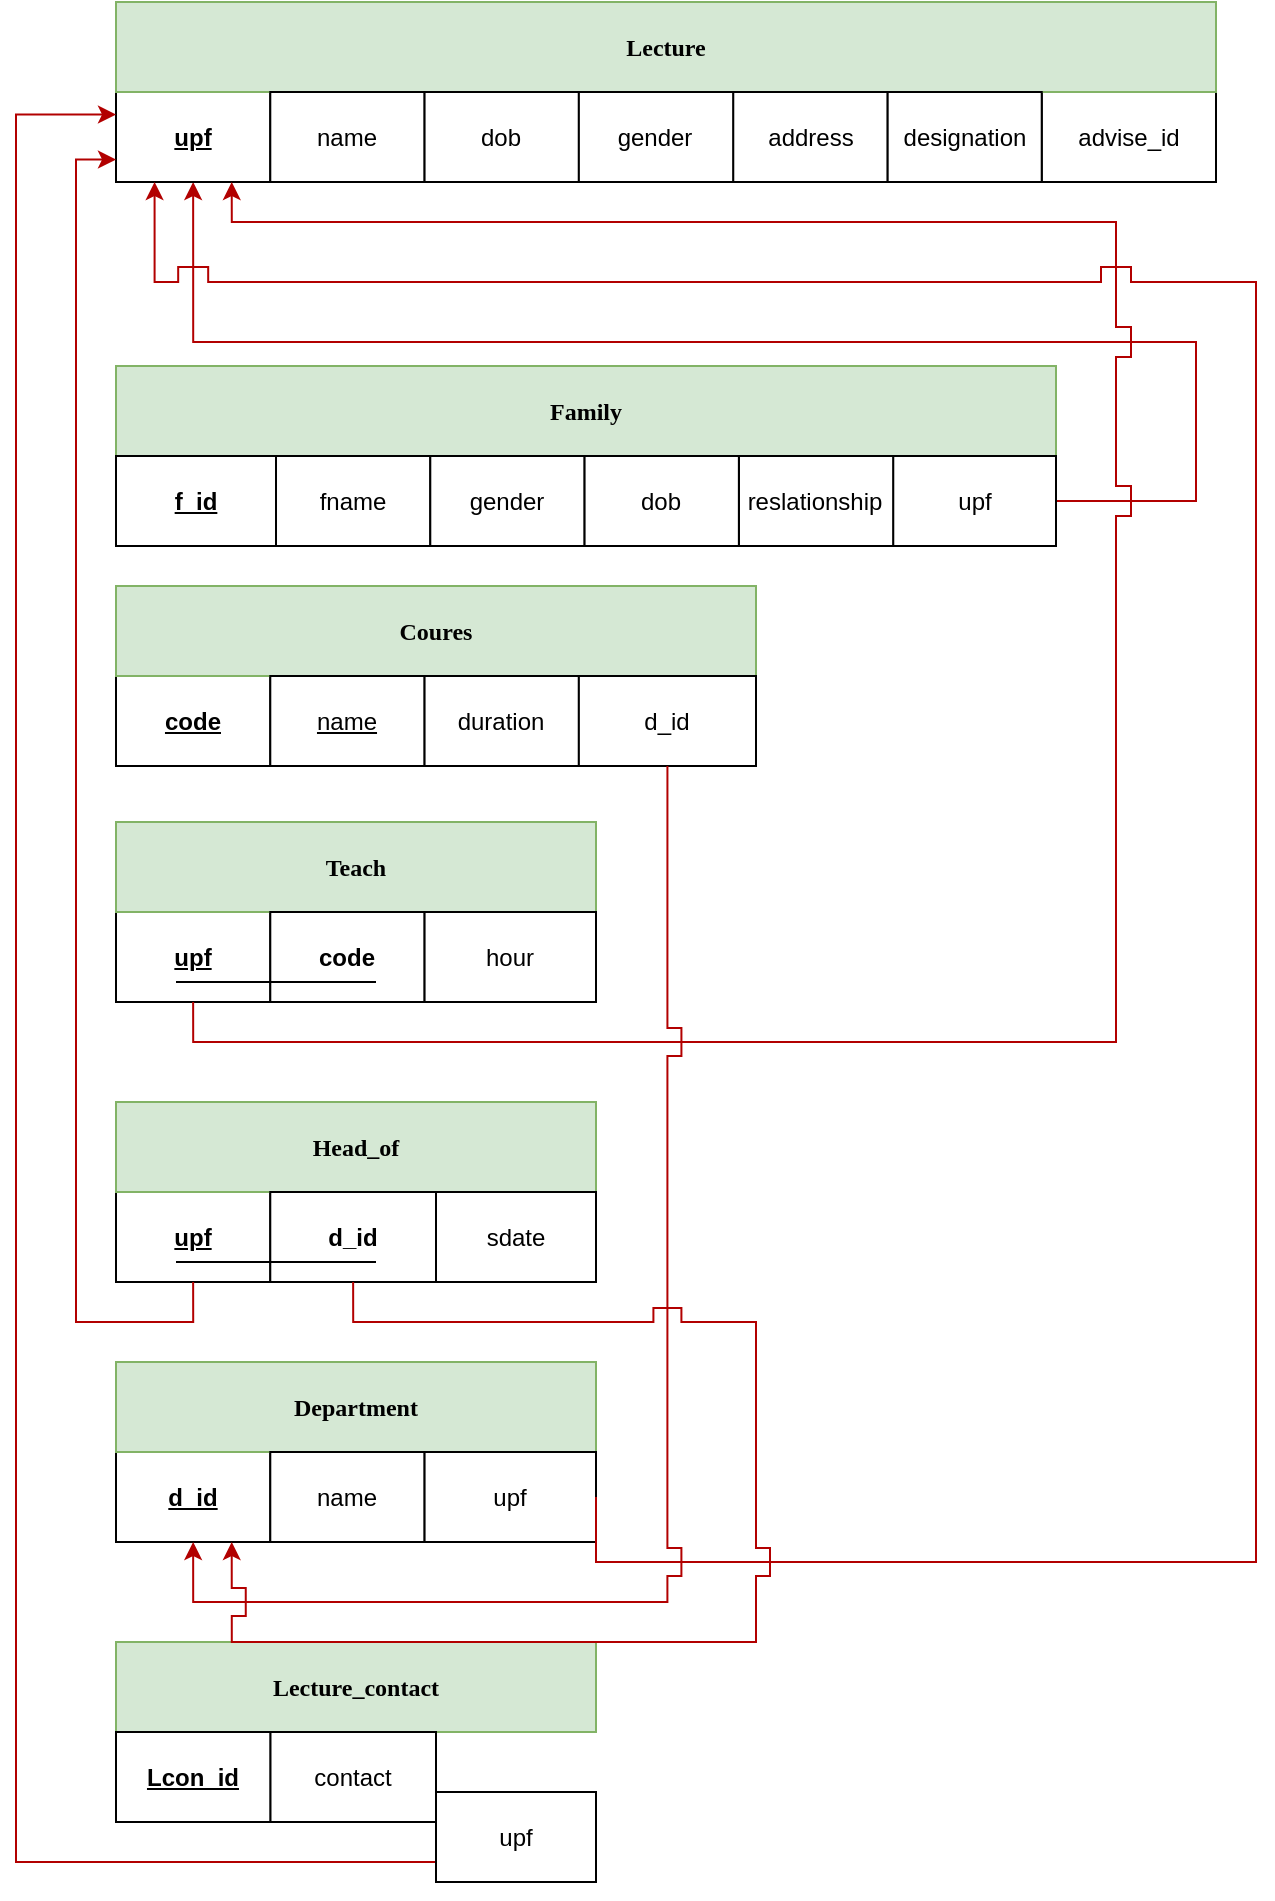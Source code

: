 <mxfile version="20.3.0" type="device" pages="2"><diagram id="R2lEEEUBdFMjLlhIrx00" name="Page-1"><mxGraphModel dx="944" dy="583" grid="1" gridSize="10" guides="1" tooltips="1" connect="1" arrows="1" fold="1" page="1" pageScale="1" pageWidth="850" pageHeight="1100" math="0" shadow="0" extFonts="Permanent Marker^https://fonts.googleapis.com/css?family=Permanent+Marker"><root><object label="" ipi="dd" ddd="" sdaa="" id="0"><mxCell/></object><mxCell id="1" parent="0"/><mxCell id="2BmwGNbWktTL5wC3RT4y-236" value="" style="group" vertex="1" connectable="0" parent="1"><mxGeometry x="160" y="710" width="240" height="90" as="geometry"/></mxCell><mxCell id="2BmwGNbWktTL5wC3RT4y-210" value="&lt;u&gt;&lt;b&gt;d_id&lt;/b&gt;&lt;/u&gt;" style="rounded=0;whiteSpace=wrap;html=1;" vertex="1" parent="2BmwGNbWktTL5wC3RT4y-236"><mxGeometry y="45" width="77.143" height="45" as="geometry"/></mxCell><mxCell id="2BmwGNbWktTL5wC3RT4y-212" value="&lt;p&gt;&lt;font face=&quot;Times New Roman&quot;&gt;&lt;b&gt;Department&lt;/b&gt;&lt;/font&gt;&lt;/p&gt;" style="rounded=0;whiteSpace=wrap;html=1;fillColor=#d5e8d4;strokeColor=#82b366;" vertex="1" parent="2BmwGNbWktTL5wC3RT4y-236"><mxGeometry width="240" height="45" as="geometry"/></mxCell><mxCell id="2BmwGNbWktTL5wC3RT4y-213" value="name" style="rounded=0;whiteSpace=wrap;html=1;" vertex="1" parent="2BmwGNbWktTL5wC3RT4y-236"><mxGeometry x="77.143" y="45" width="77.143" height="45" as="geometry"/></mxCell><mxCell id="2BmwGNbWktTL5wC3RT4y-214" value="upf" style="rounded=0;whiteSpace=wrap;html=1;" vertex="1" parent="2BmwGNbWktTL5wC3RT4y-236"><mxGeometry x="154.29" y="45" width="85.71" height="45" as="geometry"/></mxCell><mxCell id="2BmwGNbWktTL5wC3RT4y-242" value="" style="group" vertex="1" connectable="0" parent="1"><mxGeometry x="160" y="440" width="240" height="90" as="geometry"/></mxCell><mxCell id="2BmwGNbWktTL5wC3RT4y-243" value="&lt;u&gt;&lt;b&gt;upf&lt;/b&gt;&lt;/u&gt;" style="rounded=0;whiteSpace=wrap;html=1;" vertex="1" parent="2BmwGNbWktTL5wC3RT4y-242"><mxGeometry y="45" width="77.143" height="45" as="geometry"/></mxCell><mxCell id="2BmwGNbWktTL5wC3RT4y-244" value="&lt;p&gt;&lt;font face=&quot;Times New Roman&quot;&gt;&lt;b&gt;Teach&lt;/b&gt;&lt;/font&gt;&lt;/p&gt;" style="rounded=0;whiteSpace=wrap;html=1;fillColor=#d5e8d4;strokeColor=#82b366;" vertex="1" parent="2BmwGNbWktTL5wC3RT4y-242"><mxGeometry width="240" height="45" as="geometry"/></mxCell><mxCell id="2BmwGNbWktTL5wC3RT4y-245" value="&lt;b&gt;code&lt;/b&gt;" style="rounded=0;whiteSpace=wrap;html=1;" vertex="1" parent="2BmwGNbWktTL5wC3RT4y-242"><mxGeometry x="77.143" y="45" width="77.143" height="45" as="geometry"/></mxCell><mxCell id="2BmwGNbWktTL5wC3RT4y-246" value="hour" style="rounded=0;whiteSpace=wrap;html=1;" vertex="1" parent="2BmwGNbWktTL5wC3RT4y-242"><mxGeometry x="154.29" y="45" width="85.71" height="45" as="geometry"/></mxCell><mxCell id="2BmwGNbWktTL5wC3RT4y-248" value="" style="endArrow=none;html=1;rounded=0;fontFamily=Times New Roman;" edge="1" parent="2BmwGNbWktTL5wC3RT4y-242"><mxGeometry width="50" height="50" relative="1" as="geometry"><mxPoint x="130" y="80" as="sourcePoint"/><mxPoint x="30" y="80" as="targetPoint"/></mxGeometry></mxCell><mxCell id="2BmwGNbWktTL5wC3RT4y-257" value="" style="group" vertex="1" connectable="0" parent="1"><mxGeometry x="160" y="850" width="240" height="90" as="geometry"/></mxCell><mxCell id="2BmwGNbWktTL5wC3RT4y-251" value="&lt;p&gt;&lt;font face=&quot;Times New Roman&quot;&gt;&lt;b&gt;Lecture_contact&lt;/b&gt;&lt;/font&gt;&lt;/p&gt;" style="rounded=0;whiteSpace=wrap;html=1;fillColor=#d5e8d4;strokeColor=#82b366;" vertex="1" parent="2BmwGNbWktTL5wC3RT4y-257"><mxGeometry width="240" height="45" as="geometry"/></mxCell><mxCell id="2BmwGNbWktTL5wC3RT4y-252" value="contact" style="rounded=0;whiteSpace=wrap;html=1;labelBorderColor=none;labelBackgroundColor=none;" vertex="1" parent="2BmwGNbWktTL5wC3RT4y-257"><mxGeometry x="77.14" y="45" width="82.86" height="45" as="geometry"/></mxCell><mxCell id="2BmwGNbWktTL5wC3RT4y-297" value="&lt;u&gt;&lt;b&gt;Lcon_id&lt;/b&gt;&lt;/u&gt;" style="rounded=0;whiteSpace=wrap;html=1;sketch=0;" vertex="1" parent="2BmwGNbWktTL5wC3RT4y-257"><mxGeometry y="45" width="77.143" height="45" as="geometry"/></mxCell><mxCell id="2BmwGNbWktTL5wC3RT4y-258" value="" style="group" vertex="1" connectable="0" parent="1"><mxGeometry x="160" y="580" width="240" height="90" as="geometry"/></mxCell><mxCell id="2BmwGNbWktTL5wC3RT4y-259" value="&lt;u&gt;&lt;b&gt;upf&lt;/b&gt;&lt;/u&gt;" style="rounded=0;whiteSpace=wrap;html=1;" vertex="1" parent="2BmwGNbWktTL5wC3RT4y-258"><mxGeometry y="45" width="77.143" height="45" as="geometry"/></mxCell><mxCell id="2BmwGNbWktTL5wC3RT4y-260" value="&lt;p&gt;&lt;font face=&quot;Times New Roman&quot;&gt;&lt;b&gt;Head_of&lt;/b&gt;&lt;/font&gt;&lt;/p&gt;" style="rounded=0;whiteSpace=wrap;html=1;fillColor=#d5e8d4;strokeColor=#82b366;" vertex="1" parent="2BmwGNbWktTL5wC3RT4y-258"><mxGeometry width="240" height="45" as="geometry"/></mxCell><mxCell id="2BmwGNbWktTL5wC3RT4y-261" value="&lt;b&gt;d_id&lt;/b&gt;" style="rounded=0;whiteSpace=wrap;html=1;" vertex="1" parent="2BmwGNbWktTL5wC3RT4y-258"><mxGeometry x="77.14" y="45" width="82.86" height="45" as="geometry"/></mxCell><mxCell id="2BmwGNbWktTL5wC3RT4y-263" value="" style="endArrow=none;html=1;rounded=0;fontFamily=Times New Roman;" edge="1" parent="2BmwGNbWktTL5wC3RT4y-258"><mxGeometry width="50" height="50" relative="1" as="geometry"><mxPoint x="130" y="80" as="sourcePoint"/><mxPoint x="30" y="80" as="targetPoint"/></mxGeometry></mxCell><mxCell id="2BmwGNbWktTL5wC3RT4y-262" value="sdate" style="rounded=0;whiteSpace=wrap;html=1;" vertex="1" parent="2BmwGNbWktTL5wC3RT4y-258"><mxGeometry x="160" y="45" width="80" height="45" as="geometry"/></mxCell><mxCell id="2BmwGNbWktTL5wC3RT4y-265" value="" style="group" vertex="1" connectable="0" parent="1"><mxGeometry x="160" y="322" width="320" height="90" as="geometry"/></mxCell><mxCell id="2BmwGNbWktTL5wC3RT4y-229" value="&lt;u&gt;&lt;b&gt;code&lt;/b&gt;&lt;/u&gt;" style="rounded=0;whiteSpace=wrap;html=1;" vertex="1" parent="2BmwGNbWktTL5wC3RT4y-265"><mxGeometry y="45" width="77.143" height="45" as="geometry"/></mxCell><mxCell id="2BmwGNbWktTL5wC3RT4y-230" value="&lt;p&gt;&lt;font face=&quot;Times New Roman&quot;&gt;&lt;b&gt;Coures&lt;/b&gt;&lt;/font&gt;&lt;/p&gt;" style="rounded=0;whiteSpace=wrap;html=1;fillColor=#d5e8d4;strokeColor=#82b366;" vertex="1" parent="2BmwGNbWktTL5wC3RT4y-265"><mxGeometry width="320" height="45" as="geometry"/></mxCell><mxCell id="2BmwGNbWktTL5wC3RT4y-231" value="&lt;u&gt;name&lt;/u&gt;" style="rounded=0;whiteSpace=wrap;html=1;" vertex="1" parent="2BmwGNbWktTL5wC3RT4y-265"><mxGeometry x="77.143" y="45" width="77.143" height="45" as="geometry"/></mxCell><mxCell id="2BmwGNbWktTL5wC3RT4y-232" value="duration" style="rounded=0;whiteSpace=wrap;html=1;" vertex="1" parent="2BmwGNbWktTL5wC3RT4y-265"><mxGeometry x="154.286" y="45" width="77.143" height="45" as="geometry"/></mxCell><mxCell id="2BmwGNbWktTL5wC3RT4y-235" value="d_id" style="rounded=0;whiteSpace=wrap;html=1;" vertex="1" parent="2BmwGNbWktTL5wC3RT4y-265"><mxGeometry x="231.43" y="45" width="88.57" height="45" as="geometry"/></mxCell><mxCell id="2BmwGNbWktTL5wC3RT4y-268" style="edgeStyle=orthogonalEdgeStyle;rounded=0;orthogonalLoop=1;jettySize=auto;html=1;entryX=0.5;entryY=1;entryDx=0;entryDy=0;fontFamily=Times New Roman;exitX=1;exitY=0.5;exitDx=0;exitDy=0;jumpStyle=sharp;jumpSize=15;fillColor=#e51400;strokeColor=#B20000;" edge="1" parent="1" source="2BmwGNbWktTL5wC3RT4y-224" target="2BmwGNbWktTL5wC3RT4y-155"><mxGeometry relative="1" as="geometry"><mxPoint x="640" y="370" as="sourcePoint"/><Array as="points"><mxPoint x="700" y="280"/><mxPoint x="700" y="200"/><mxPoint x="199" y="200"/></Array></mxGeometry></mxCell><mxCell id="lkT6JA7uHgwTvNhAwFod-1" value="" style="edgeStyle=orthogonalEdgeStyle;rounded=0;jumpStyle=sharp;jumpSize=14;orthogonalLoop=1;jettySize=auto;html=1;fontFamily=Times New Roman;fontSize=12;fontColor=default;" edge="1" parent="1" source="2BmwGNbWktTL5wC3RT4y-155" target="2BmwGNbWktTL5wC3RT4y-160"><mxGeometry relative="1" as="geometry"/></mxCell><mxCell id="2BmwGNbWktTL5wC3RT4y-155" value="&lt;u&gt;&lt;b&gt;upf&lt;/b&gt;&lt;/u&gt;" style="rounded=0;whiteSpace=wrap;html=1;" vertex="1" parent="1"><mxGeometry x="160" y="75" width="77.143" height="45" as="geometry"/></mxCell><mxCell id="2BmwGNbWktTL5wC3RT4y-156" value="advise_id" style="rounded=0;whiteSpace=wrap;html=1;" vertex="1" parent="1"><mxGeometry x="622.86" y="75" width="87.14" height="45" as="geometry"/></mxCell><mxCell id="2BmwGNbWktTL5wC3RT4y-160" value="&lt;p&gt;&lt;font face=&quot;Times New Roman&quot;&gt;&lt;b&gt;Lecture&lt;/b&gt;&lt;/font&gt;&lt;/p&gt;" style="rounded=0;whiteSpace=wrap;html=1;fillColor=#d5e8d4;strokeColor=#82b366;" vertex="1" parent="1"><mxGeometry x="160" y="30" width="550" height="45" as="geometry"/></mxCell><mxCell id="2BmwGNbWktTL5wC3RT4y-152" value="name" style="rounded=0;whiteSpace=wrap;html=1;" vertex="1" parent="1"><mxGeometry x="237.143" y="75" width="77.143" height="45" as="geometry"/></mxCell><mxCell id="2BmwGNbWktTL5wC3RT4y-153" value="dob" style="rounded=0;whiteSpace=wrap;html=1;" vertex="1" parent="1"><mxGeometry x="314.286" y="75" width="77.143" height="45" as="geometry"/></mxCell><mxCell id="2BmwGNbWktTL5wC3RT4y-157" value="designation" style="rounded=0;whiteSpace=wrap;html=1;" vertex="1" parent="1"><mxGeometry x="545.714" y="75" width="77.143" height="45" as="geometry"/></mxCell><mxCell id="2BmwGNbWktTL5wC3RT4y-158" value="address" style="rounded=0;whiteSpace=wrap;html=1;" vertex="1" parent="1"><mxGeometry x="468.571" y="75" width="77.143" height="45" as="geometry"/></mxCell><mxCell id="2BmwGNbWktTL5wC3RT4y-159" value="gender" style="rounded=0;whiteSpace=wrap;html=1;" vertex="1" parent="1"><mxGeometry x="391.429" y="75" width="77.143" height="45" as="geometry"/></mxCell><mxCell id="2BmwGNbWktTL5wC3RT4y-273" style="edgeStyle=orthogonalEdgeStyle;rounded=0;orthogonalLoop=1;jettySize=auto;html=1;exitX=0.5;exitY=1;exitDx=0;exitDy=0;fontFamily=Times New Roman;entryX=0.75;entryY=1;entryDx=0;entryDy=0;jumpStyle=sharp;jumpSize=15;fillColor=#e51400;strokeColor=#B20000;" edge="1" parent="1" source="2BmwGNbWktTL5wC3RT4y-243" target="2BmwGNbWktTL5wC3RT4y-155"><mxGeometry relative="1" as="geometry"><mxPoint x="220" y="160" as="targetPoint"/><Array as="points"><mxPoint x="199" y="550"/><mxPoint x="660" y="550"/><mxPoint x="660" y="140"/><mxPoint x="218" y="140"/></Array></mxGeometry></mxCell><mxCell id="2BmwGNbWktTL5wC3RT4y-279" style="edgeStyle=orthogonalEdgeStyle;rounded=0;orthogonalLoop=1;jettySize=auto;html=1;exitX=1;exitY=0.5;exitDx=0;exitDy=0;fontFamily=Times New Roman;entryX=0.25;entryY=1;entryDx=0;entryDy=0;jumpStyle=sharp;jumpSize=15;fillColor=#e51400;strokeColor=#B20000;" edge="1" parent="1" source="2BmwGNbWktTL5wC3RT4y-214" target="2BmwGNbWktTL5wC3RT4y-155"><mxGeometry relative="1" as="geometry"><mxPoint x="640" y="180" as="targetPoint"/><Array as="points"><mxPoint x="400" y="810"/><mxPoint x="730" y="810"/><mxPoint x="730" y="170"/><mxPoint x="179" y="170"/></Array></mxGeometry></mxCell><mxCell id="2BmwGNbWktTL5wC3RT4y-281" style="edgeStyle=orthogonalEdgeStyle;rounded=0;orthogonalLoop=1;jettySize=auto;html=1;exitX=0.5;exitY=1;exitDx=0;exitDy=0;fontFamily=Times New Roman;entryX=0;entryY=0.75;entryDx=0;entryDy=0;jumpStyle=sharp;jumpSize=14;fillColor=#e51400;strokeColor=#B20000;" edge="1" parent="1" source="2BmwGNbWktTL5wC3RT4y-259" target="2BmwGNbWktTL5wC3RT4y-155"><mxGeometry relative="1" as="geometry"><mxPoint x="120" y="110" as="targetPoint"/></mxGeometry></mxCell><mxCell id="2BmwGNbWktTL5wC3RT4y-283" style="edgeStyle=orthogonalEdgeStyle;rounded=0;orthogonalLoop=1;jettySize=auto;html=1;fontFamily=Times New Roman;entryX=0;entryY=0.25;entryDx=0;entryDy=0;exitX=0.5;exitY=1;exitDx=0;exitDy=0;jumpStyle=sharp;jumpSize=15;fillColor=#e51400;strokeColor=#B20000;" edge="1" parent="1" source="2BmwGNbWktTL5wC3RT4y-298" target="2BmwGNbWktTL5wC3RT4y-155"><mxGeometry relative="1" as="geometry"><mxPoint x="100" y="100" as="targetPoint"/><mxPoint x="360" y="960" as="sourcePoint"/><Array as="points"><mxPoint x="360" y="960"/><mxPoint x="110" y="960"/><mxPoint x="110" y="86"/></Array></mxGeometry></mxCell><mxCell id="2BmwGNbWktTL5wC3RT4y-298" value="upf" style="rounded=0;whiteSpace=wrap;html=1;sketch=0;" vertex="1" parent="1"><mxGeometry x="320" y="925" width="80" height="45" as="geometry"/></mxCell><mxCell id="2BmwGNbWktTL5wC3RT4y-300" value="" style="group;fillColor=#d5e8d4;strokeColor=#82b366;" vertex="1" connectable="0" parent="1"><mxGeometry x="160" y="212" width="470" height="90" as="geometry"/></mxCell><mxCell id="2BmwGNbWktTL5wC3RT4y-269" value="" style="group" vertex="1" connectable="0" parent="2BmwGNbWktTL5wC3RT4y-300"><mxGeometry x="80" width="390" height="90" as="geometry"/></mxCell><mxCell id="2BmwGNbWktTL5wC3RT4y-221" value="&lt;p&gt;&lt;font face=&quot;Times New Roman&quot;&gt;&lt;b&gt;Family&lt;/b&gt;&lt;/font&gt;&lt;/p&gt;" style="rounded=0;whiteSpace=wrap;html=1;fillColor=#d5e8d4;strokeColor=#82b366;" vertex="1" parent="2BmwGNbWktTL5wC3RT4y-269"><mxGeometry x="-80" width="470" height="45" as="geometry"/></mxCell><mxCell id="2BmwGNbWktTL5wC3RT4y-222" value="fname" style="rounded=0;whiteSpace=wrap;html=1;" vertex="1" parent="2BmwGNbWktTL5wC3RT4y-269"><mxGeometry x="0.003" y="45" width="77.143" height="45" as="geometry"/></mxCell><mxCell id="2BmwGNbWktTL5wC3RT4y-223" value="gender" style="rounded=0;whiteSpace=wrap;html=1;" vertex="1" parent="2BmwGNbWktTL5wC3RT4y-269"><mxGeometry x="77.146" y="45" width="77.143" height="45" as="geometry"/></mxCell><mxCell id="2BmwGNbWktTL5wC3RT4y-224" value="upf" style="rounded=0;whiteSpace=wrap;html=1;" vertex="1" parent="2BmwGNbWktTL5wC3RT4y-269"><mxGeometry x="308.57" y="45" width="81.43" height="45" as="geometry"/></mxCell><mxCell id="2BmwGNbWktTL5wC3RT4y-225" value="reslationship" style="rounded=0;whiteSpace=wrap;html=1;" vertex="1" parent="2BmwGNbWktTL5wC3RT4y-269"><mxGeometry x="231.431" y="45" width="77.143" height="45" as="geometry"/></mxCell><mxCell id="2BmwGNbWktTL5wC3RT4y-226" value="dob" style="rounded=0;whiteSpace=wrap;html=1;" vertex="1" parent="2BmwGNbWktTL5wC3RT4y-269"><mxGeometry x="154.289" y="45" width="77.143" height="45" as="geometry"/></mxCell><mxCell id="2BmwGNbWktTL5wC3RT4y-299" value="&lt;u&gt;&lt;b&gt;f_id&lt;/b&gt;&lt;/u&gt;" style="rounded=0;whiteSpace=wrap;html=1;" vertex="1" parent="2BmwGNbWktTL5wC3RT4y-300"><mxGeometry y="45" width="80" height="45" as="geometry"/></mxCell><mxCell id="2BmwGNbWktTL5wC3RT4y-304" style="edgeStyle=orthogonalEdgeStyle;rounded=0;jumpStyle=sharp;jumpSize=14;orthogonalLoop=1;jettySize=auto;html=1;exitX=0.5;exitY=1;exitDx=0;exitDy=0;fontFamily=Helvetica;fontSize=12;fontColor=default;entryX=0.5;entryY=1;entryDx=0;entryDy=0;fillColor=#e51400;strokeColor=#B20000;" edge="1" parent="1" source="2BmwGNbWktTL5wC3RT4y-235" target="2BmwGNbWktTL5wC3RT4y-210"><mxGeometry relative="1" as="geometry"><mxPoint x="200" y="830" as="targetPoint"/><Array as="points"><mxPoint x="436" y="830"/><mxPoint x="199" y="830"/></Array></mxGeometry></mxCell><mxCell id="2BmwGNbWktTL5wC3RT4y-307" style="edgeStyle=orthogonalEdgeStyle;rounded=0;jumpStyle=sharp;jumpSize=14;orthogonalLoop=1;jettySize=auto;html=1;exitX=0.5;exitY=1;exitDx=0;exitDy=0;fontFamily=Helvetica;fontSize=12;fontColor=default;fillColor=#e51400;strokeColor=#B20000;entryX=0.75;entryY=1;entryDx=0;entryDy=0;" edge="1" parent="1" source="2BmwGNbWktTL5wC3RT4y-261" target="2BmwGNbWktTL5wC3RT4y-210"><mxGeometry relative="1" as="geometry"><mxPoint x="220" y="830" as="targetPoint"/><Array as="points"><mxPoint x="279" y="690"/><mxPoint x="480" y="690"/><mxPoint x="480" y="850"/><mxPoint x="218" y="850"/></Array></mxGeometry></mxCell></root></mxGraphModel></diagram><diagram id="jXwkq-VWY1V5bnP5AvGS" name="Page-2"><mxGraphModel dx="1038" dy="641" grid="1" gridSize="10" guides="1" tooltips="1" connect="1" arrows="1" fold="1" page="1" pageScale="1" pageWidth="850" pageHeight="1100" math="0" shadow="0"><root><mxCell id="0"/><mxCell id="1" parent="0"/><mxCell id="RkS5ZHOfjg75ZCQDCYUK-1" value="" style="group" vertex="1" connectable="0" parent="1"><mxGeometry x="120" y="180" width="1141" height="100" as="geometry"/></mxCell><mxCell id="O97Fg9GOvpHJtpclxs---28" value="" style="shape=table;html=1;whiteSpace=wrap;startSize=0;container=1;collapsible=0;childLayout=tableLayout;rounded=0;strokeColor=default;fontFamily=Helvetica;fontSize=12;fontColor=default;fillColor=default;" vertex="1" parent="RkS5ZHOfjg75ZCQDCYUK-1"><mxGeometry y="50" width="1141" height="50" as="geometry"/></mxCell><mxCell id="O97Fg9GOvpHJtpclxs---29" value="" style="shape=tableRow;horizontal=0;startSize=0;swimlaneHead=0;swimlaneBody=0;top=0;left=0;bottom=0;right=0;collapsible=0;dropTarget=0;fillColor=none;points=[[0,0.5],[1,0.5]];portConstraint=eastwest;rounded=0;strokeColor=default;fontFamily=Helvetica;fontSize=12;fontColor=default;html=1;" vertex="1" parent="O97Fg9GOvpHJtpclxs---28"><mxGeometry width="1141" height="50" as="geometry"/></mxCell><mxCell id="O97Fg9GOvpHJtpclxs---30" value="&lt;u&gt;&lt;b&gt;student_id&lt;/b&gt;&lt;/u&gt;" style="shape=partialRectangle;html=1;whiteSpace=wrap;connectable=0;fillColor=none;top=0;left=0;bottom=0;right=0;overflow=hidden;rounded=0;strokeColor=default;fontFamily=Helvetica;fontSize=12;fontColor=default;" vertex="1" parent="O97Fg9GOvpHJtpclxs---29"><mxGeometry width="143" height="50" as="geometry"><mxRectangle width="143" height="50" as="alternateBounds"/></mxGeometry></mxCell><mxCell id="O97Fg9GOvpHJtpclxs---31" value="student_name" style="shape=partialRectangle;html=1;whiteSpace=wrap;connectable=0;fillColor=none;top=0;left=0;bottom=0;right=0;overflow=hidden;rounded=0;strokeColor=default;fontFamily=Helvetica;fontSize=12;fontColor=default;" vertex="1" parent="O97Fg9GOvpHJtpclxs---29"><mxGeometry x="143" width="143" height="50" as="geometry"><mxRectangle width="143" height="50" as="alternateBounds"/></mxGeometry></mxCell><mxCell id="O97Fg9GOvpHJtpclxs---32" value="dob" style="shape=partialRectangle;html=1;whiteSpace=wrap;connectable=0;fillColor=none;top=0;left=0;bottom=0;right=0;overflow=hidden;rounded=0;strokeColor=default;fontFamily=Helvetica;fontSize=12;fontColor=default;" vertex="1" parent="O97Fg9GOvpHJtpclxs---29"><mxGeometry x="286" width="142" height="50" as="geometry"><mxRectangle width="142" height="50" as="alternateBounds"/></mxGeometry></mxCell><mxCell id="fiE0NyXkgtcL_xYtpE_d-9" value="door" style="shape=partialRectangle;html=1;whiteSpace=wrap;connectable=0;fillColor=none;top=0;left=0;bottom=0;right=0;overflow=hidden;rounded=0;strokeColor=default;fontFamily=Helvetica;fontSize=12;fontColor=default;" vertex="1" parent="O97Fg9GOvpHJtpclxs---29"><mxGeometry x="428" width="143" height="50" as="geometry"><mxRectangle width="143" height="50" as="alternateBounds"/></mxGeometry></mxCell><mxCell id="fiE0NyXkgtcL_xYtpE_d-10" value="ftreet" style="shape=partialRectangle;html=1;whiteSpace=wrap;connectable=0;fillColor=none;top=0;left=0;bottom=0;right=0;overflow=hidden;rounded=0;strokeColor=default;fontFamily=Helvetica;fontSize=12;fontColor=default;" vertex="1" parent="O97Fg9GOvpHJtpclxs---29"><mxGeometry x="571" width="142" height="50" as="geometry"><mxRectangle width="142" height="50" as="alternateBounds"/></mxGeometry></mxCell><mxCell id="fiE0NyXkgtcL_xYtpE_d-13" value="city" style="shape=partialRectangle;html=1;whiteSpace=wrap;connectable=0;fillColor=none;top=0;left=0;bottom=0;right=0;overflow=hidden;rounded=0;strokeColor=default;fontFamily=Helvetica;fontSize=12;fontColor=default;" vertex="1" parent="O97Fg9GOvpHJtpclxs---29"><mxGeometry x="713" width="143" height="50" as="geometry"><mxRectangle width="143" height="50" as="alternateBounds"/></mxGeometry></mxCell><mxCell id="fiE0NyXkgtcL_xYtpE_d-12" value="pin" style="shape=partialRectangle;html=1;whiteSpace=wrap;connectable=0;fillColor=none;top=0;left=0;bottom=0;right=0;overflow=hidden;rounded=0;strokeColor=default;fontFamily=Helvetica;fontSize=12;fontColor=default;" vertex="1" parent="O97Fg9GOvpHJtpclxs---29"><mxGeometry x="856" width="142" height="50" as="geometry"><mxRectangle width="142" height="50" as="alternateBounds"/></mxGeometry></mxCell><mxCell id="fiE0NyXkgtcL_xYtpE_d-11" value="calss_id" style="shape=partialRectangle;html=1;whiteSpace=wrap;connectable=0;fillColor=none;top=0;left=0;bottom=0;right=0;overflow=hidden;rounded=0;strokeColor=default;fontFamily=Helvetica;fontSize=12;fontColor=default;" vertex="1" parent="O97Fg9GOvpHJtpclxs---29"><mxGeometry x="998" width="143" height="50" as="geometry"><mxRectangle width="143" height="50" as="alternateBounds"/></mxGeometry></mxCell><mxCell id="O97Fg9GOvpHJtpclxs---41" value="&lt;font size=&quot;1&quot; face=&quot;Times New Roman&quot;&gt;&lt;b style=&quot;font-size: 12px;&quot;&gt;Studenet&lt;/b&gt;&lt;/font&gt;" style="rounded=0;whiteSpace=wrap;html=1;strokeColor=#82b366;fontFamily=Helvetica;fontSize=12;fillColor=#d5e8d4;" vertex="1" parent="RkS5ZHOfjg75ZCQDCYUK-1"><mxGeometry x="1" width="1140" height="50" as="geometry"/></mxCell><mxCell id="bj2qcNcA2f-ZKxSmLSq0-10" value="" style="endArrow=none;html=1;rounded=0;fontFamily=Times New Roman;fontSize=12;fontColor=default;jumpStyle=sharp;jumpSize=14;" edge="1" parent="1"><mxGeometry width="50" height="50" relative="1" as="geometry"><mxPoint x="130" y="450" as="sourcePoint"/><mxPoint x="360" y="450" as="targetPoint"/></mxGeometry></mxCell><mxCell id="bj2qcNcA2f-ZKxSmLSq0-15" value="" style="group" vertex="1" connectable="0" parent="1"><mxGeometry x="120" y="360" width="560" height="100" as="geometry"/></mxCell><mxCell id="RkS5ZHOfjg75ZCQDCYUK-3" value="" style="shape=table;html=1;whiteSpace=wrap;startSize=0;container=1;collapsible=0;childLayout=tableLayout;rounded=0;strokeColor=default;fontFamily=Helvetica;fontSize=12;fontColor=default;fillColor=default;" vertex="1" parent="bj2qcNcA2f-ZKxSmLSq0-15"><mxGeometry y="50" width="560" height="50" as="geometry"/></mxCell><mxCell id="RkS5ZHOfjg75ZCQDCYUK-4" value="" style="shape=tableRow;horizontal=0;startSize=0;swimlaneHead=0;swimlaneBody=0;top=0;left=0;bottom=0;right=0;collapsible=0;dropTarget=0;fillColor=none;points=[[0,0.5],[1,0.5]];portConstraint=eastwest;rounded=0;strokeColor=default;fontFamily=Helvetica;fontSize=12;fontColor=default;html=1;" vertex="1" parent="RkS5ZHOfjg75ZCQDCYUK-3"><mxGeometry width="560" height="50" as="geometry"/></mxCell><mxCell id="RkS5ZHOfjg75ZCQDCYUK-5" value="&lt;u&gt;&lt;b&gt;student_id&lt;/b&gt;&lt;/u&gt;" style="shape=partialRectangle;html=1;whiteSpace=wrap;connectable=0;fillColor=none;top=0;left=0;bottom=0;right=0;overflow=hidden;rounded=0;strokeColor=default;fontFamily=Helvetica;fontSize=12;fontColor=default;" vertex="1" parent="RkS5ZHOfjg75ZCQDCYUK-4"><mxGeometry width="140" height="50" as="geometry"><mxRectangle width="140" height="50" as="alternateBounds"/></mxGeometry></mxCell><mxCell id="RkS5ZHOfjg75ZCQDCYUK-6" value="&lt;u&gt;&lt;b&gt;class_id&lt;/b&gt;&lt;/u&gt;" style="shape=partialRectangle;html=1;whiteSpace=wrap;connectable=0;fillColor=none;top=0;left=0;bottom=0;right=0;overflow=hidden;rounded=0;strokeColor=default;fontFamily=Helvetica;fontSize=12;fontColor=default;" vertex="1" parent="RkS5ZHOfjg75ZCQDCYUK-4"><mxGeometry x="140" width="140" height="50" as="geometry"><mxRectangle width="140" height="50" as="alternateBounds"/></mxGeometry></mxCell><mxCell id="RkS5ZHOfjg75ZCQDCYUK-7" value="date_of_join" style="shape=partialRectangle;html=1;whiteSpace=wrap;connectable=0;fillColor=none;top=0;left=0;bottom=0;right=0;overflow=hidden;rounded=0;strokeColor=default;fontFamily=Helvetica;fontSize=12;fontColor=default;" vertex="1" parent="RkS5ZHOfjg75ZCQDCYUK-4"><mxGeometry x="280" width="140" height="50" as="geometry"><mxRectangle width="140" height="50" as="alternateBounds"/></mxGeometry></mxCell><mxCell id="RkS5ZHOfjg75ZCQDCYUK-8" value="hours" style="shape=partialRectangle;html=1;whiteSpace=wrap;connectable=0;fillColor=none;top=0;left=0;bottom=0;right=0;overflow=hidden;rounded=0;strokeColor=default;fontFamily=Helvetica;fontSize=12;fontColor=default;" vertex="1" parent="RkS5ZHOfjg75ZCQDCYUK-4"><mxGeometry x="420" width="140" height="50" as="geometry"><mxRectangle width="140" height="50" as="alternateBounds"/></mxGeometry></mxCell><mxCell id="RkS5ZHOfjg75ZCQDCYUK-13" value="&lt;font size=&quot;1&quot; face=&quot;Times New Roman&quot;&gt;&lt;b style=&quot;font-size: 12px;&quot;&gt;Attents&lt;/b&gt;&lt;/font&gt;" style="rounded=0;whiteSpace=wrap;html=1;strokeColor=#82b366;fontFamily=Helvetica;fontSize=12;fillColor=#d5e8d4;" vertex="1" parent="bj2qcNcA2f-ZKxSmLSq0-15"><mxGeometry x="1" width="559" height="50" as="geometry"/></mxCell><mxCell id="bj2qcNcA2f-ZKxSmLSq0-41" value="" style="endArrow=none;html=1;rounded=0;fontFamily=Times New Roman;fontSize=12;fontColor=default;jumpStyle=sharp;jumpSize=14;" edge="1" parent="bj2qcNcA2f-ZKxSmLSq0-15"><mxGeometry width="50" height="50" relative="1" as="geometry"><mxPoint x="30" y="90" as="sourcePoint"/><mxPoint x="240" y="90" as="targetPoint"/></mxGeometry></mxCell><mxCell id="bj2qcNcA2f-ZKxSmLSq0-24" value="" style="group" vertex="1" connectable="0" parent="1"><mxGeometry x="120" y="550" width="420" height="100" as="geometry"/></mxCell><mxCell id="bj2qcNcA2f-ZKxSmLSq0-17" value="" style="shape=table;html=1;whiteSpace=wrap;startSize=0;container=1;collapsible=0;childLayout=tableLayout;rounded=0;strokeColor=default;fontFamily=Helvetica;fontSize=12;fontColor=default;fillColor=default;" vertex="1" parent="bj2qcNcA2f-ZKxSmLSq0-24"><mxGeometry y="50" width="420" height="50" as="geometry"/></mxCell><mxCell id="bj2qcNcA2f-ZKxSmLSq0-18" value="" style="shape=tableRow;horizontal=0;startSize=0;swimlaneHead=0;swimlaneBody=0;top=0;left=0;bottom=0;right=0;collapsible=0;dropTarget=0;fillColor=none;points=[[0,0.5],[1,0.5]];portConstraint=eastwest;rounded=0;strokeColor=default;fontFamily=Helvetica;fontSize=12;fontColor=default;html=1;" vertex="1" parent="bj2qcNcA2f-ZKxSmLSq0-17"><mxGeometry width="420" height="50" as="geometry"/></mxCell><mxCell id="bj2qcNcA2f-ZKxSmLSq0-19" value="&lt;u&gt;&lt;b&gt;class_id&lt;/b&gt;&lt;/u&gt;" style="shape=partialRectangle;html=1;whiteSpace=wrap;connectable=0;fillColor=none;top=0;left=0;bottom=0;right=0;overflow=hidden;rounded=0;strokeColor=default;fontFamily=Helvetica;fontSize=12;fontColor=default;" vertex="1" parent="bj2qcNcA2f-ZKxSmLSq0-18"><mxGeometry width="140" height="50" as="geometry"><mxRectangle width="140" height="50" as="alternateBounds"/></mxGeometry></mxCell><mxCell id="bj2qcNcA2f-ZKxSmLSq0-20" value="class_name" style="shape=partialRectangle;html=1;whiteSpace=wrap;connectable=0;fillColor=none;top=0;left=0;bottom=0;right=0;overflow=hidden;rounded=0;strokeColor=default;fontFamily=Helvetica;fontSize=12;fontColor=default;" vertex="1" parent="bj2qcNcA2f-ZKxSmLSq0-18"><mxGeometry x="140" width="140" height="50" as="geometry"><mxRectangle width="140" height="50" as="alternateBounds"/></mxGeometry></mxCell><mxCell id="bj2qcNcA2f-ZKxSmLSq0-21" value="section_id" style="shape=partialRectangle;html=1;whiteSpace=wrap;connectable=0;fillColor=none;top=0;left=0;bottom=0;right=0;overflow=hidden;rounded=0;strokeColor=default;fontFamily=Helvetica;fontSize=12;fontColor=default;" vertex="1" parent="bj2qcNcA2f-ZKxSmLSq0-18"><mxGeometry x="280" width="140" height="50" as="geometry"><mxRectangle width="140" height="50" as="alternateBounds"/></mxGeometry></mxCell><mxCell id="bj2qcNcA2f-ZKxSmLSq0-23" value="&lt;font face=&quot;Times New Roman&quot;&gt;&lt;b&gt;Class&lt;/b&gt;&lt;/font&gt;" style="rounded=0;whiteSpace=wrap;html=1;strokeColor=#82b366;fontFamily=Helvetica;fontSize=12;fillColor=#d5e8d4;" vertex="1" parent="bj2qcNcA2f-ZKxSmLSq0-24"><mxGeometry x="1" width="419" height="50" as="geometry"/></mxCell><mxCell id="bj2qcNcA2f-ZKxSmLSq0-33" value="" style="group" vertex="1" connectable="0" parent="1"><mxGeometry x="120" y="740" width="420" height="100" as="geometry"/></mxCell><mxCell id="bj2qcNcA2f-ZKxSmLSq0-26" value="" style="shape=table;html=1;whiteSpace=wrap;startSize=0;container=1;collapsible=0;childLayout=tableLayout;rounded=0;strokeColor=default;fontFamily=Helvetica;fontSize=12;fontColor=default;fillColor=default;" vertex="1" parent="bj2qcNcA2f-ZKxSmLSq0-33"><mxGeometry y="50" width="420" height="50" as="geometry"/></mxCell><mxCell id="bj2qcNcA2f-ZKxSmLSq0-27" value="" style="shape=tableRow;horizontal=0;startSize=0;swimlaneHead=0;swimlaneBody=0;top=0;left=0;bottom=0;right=0;collapsible=0;dropTarget=0;fillColor=none;points=[[0,0.5],[1,0.5]];portConstraint=eastwest;rounded=0;strokeColor=default;fontFamily=Helvetica;fontSize=12;fontColor=default;html=1;" vertex="1" parent="bj2qcNcA2f-ZKxSmLSq0-26"><mxGeometry width="420" height="50" as="geometry"/></mxCell><mxCell id="bj2qcNcA2f-ZKxSmLSq0-28" value="&lt;u&gt;&lt;b&gt;subject_id&lt;/b&gt;&lt;/u&gt;" style="shape=partialRectangle;html=1;whiteSpace=wrap;connectable=0;fillColor=none;top=0;left=0;bottom=0;right=0;overflow=hidden;rounded=0;strokeColor=default;fontFamily=Helvetica;fontSize=12;fontColor=default;" vertex="1" parent="bj2qcNcA2f-ZKxSmLSq0-27"><mxGeometry width="140" height="50" as="geometry"><mxRectangle width="140" height="50" as="alternateBounds"/></mxGeometry></mxCell><mxCell id="bj2qcNcA2f-ZKxSmLSq0-29" value="subject_name" style="shape=partialRectangle;html=1;whiteSpace=wrap;connectable=0;fillColor=none;top=0;left=0;bottom=0;right=0;overflow=hidden;rounded=0;strokeColor=default;fontFamily=Helvetica;fontSize=12;fontColor=default;" vertex="1" parent="bj2qcNcA2f-ZKxSmLSq0-27"><mxGeometry x="140" width="140" height="50" as="geometry"><mxRectangle width="140" height="50" as="alternateBounds"/></mxGeometry></mxCell><mxCell id="bj2qcNcA2f-ZKxSmLSq0-30" value="teacher" style="shape=partialRectangle;html=1;whiteSpace=wrap;connectable=0;fillColor=none;top=0;left=0;bottom=0;right=0;overflow=hidden;rounded=0;strokeColor=default;fontFamily=Helvetica;fontSize=12;fontColor=default;" vertex="1" parent="bj2qcNcA2f-ZKxSmLSq0-27"><mxGeometry x="280" width="140" height="50" as="geometry"><mxRectangle width="140" height="50" as="alternateBounds"/></mxGeometry></mxCell><mxCell id="bj2qcNcA2f-ZKxSmLSq0-32" value="&lt;font size=&quot;1&quot; face=&quot;Times New Roman&quot;&gt;&lt;b style=&quot;font-size: 12px;&quot;&gt;Subject&lt;/b&gt;&lt;/font&gt;" style="rounded=0;whiteSpace=wrap;html=1;strokeColor=#82b366;fontFamily=Helvetica;fontSize=12;fillColor=#d5e8d4;" vertex="1" parent="bj2qcNcA2f-ZKxSmLSq0-33"><mxGeometry x="1" width="419" height="50" as="geometry"/></mxCell><mxCell id="bj2qcNcA2f-ZKxSmLSq0-35" value="" style="shape=table;html=1;whiteSpace=wrap;startSize=0;container=1;collapsible=0;childLayout=tableLayout;rounded=0;strokeColor=default;fontFamily=Helvetica;fontSize=12;fontColor=default;fillColor=default;" vertex="1" parent="1"><mxGeometry x="120" y="970" width="420" height="50" as="geometry"/></mxCell><mxCell id="bj2qcNcA2f-ZKxSmLSq0-36" value="" style="shape=tableRow;horizontal=0;startSize=0;swimlaneHead=0;swimlaneBody=0;top=0;left=0;bottom=0;right=0;collapsible=0;dropTarget=0;fillColor=none;points=[[0,0.5],[1,0.5]];portConstraint=eastwest;rounded=0;strokeColor=default;fontFamily=Helvetica;fontSize=12;fontColor=default;html=1;" vertex="1" parent="bj2qcNcA2f-ZKxSmLSq0-35"><mxGeometry width="420" height="50" as="geometry"/></mxCell><mxCell id="bj2qcNcA2f-ZKxSmLSq0-37" value="&lt;u&gt;&lt;b&gt;student_id&lt;/b&gt;&lt;/u&gt;" style="shape=partialRectangle;html=1;whiteSpace=wrap;connectable=0;fillColor=none;top=0;left=0;bottom=0;right=0;overflow=hidden;rounded=0;strokeColor=default;fontFamily=Helvetica;fontSize=12;fontColor=default;" vertex="1" parent="bj2qcNcA2f-ZKxSmLSq0-36"><mxGeometry width="140" height="50" as="geometry"><mxRectangle width="140" height="50" as="alternateBounds"/></mxGeometry></mxCell><mxCell id="bj2qcNcA2f-ZKxSmLSq0-38" value="&lt;b&gt;&lt;u&gt;subject_id&lt;/u&gt;&lt;/b&gt;" style="shape=partialRectangle;html=1;whiteSpace=wrap;connectable=0;fillColor=none;top=0;left=0;bottom=0;right=0;overflow=hidden;rounded=0;strokeColor=default;fontFamily=Helvetica;fontSize=12;fontColor=default;" vertex="1" parent="bj2qcNcA2f-ZKxSmLSq0-36"><mxGeometry x="140" width="140" height="50" as="geometry"><mxRectangle width="140" height="50" as="alternateBounds"/></mxGeometry></mxCell><mxCell id="bj2qcNcA2f-ZKxSmLSq0-39" value="teacher" style="shape=partialRectangle;html=1;whiteSpace=wrap;connectable=0;fillColor=none;top=0;left=0;bottom=0;right=0;overflow=hidden;rounded=0;strokeColor=default;fontFamily=Helvetica;fontSize=12;fontColor=default;" vertex="1" parent="bj2qcNcA2f-ZKxSmLSq0-36"><mxGeometry x="280" width="140" height="50" as="geometry"><mxRectangle width="140" height="50" as="alternateBounds"/></mxGeometry></mxCell><mxCell id="bj2qcNcA2f-ZKxSmLSq0-40" value="&lt;font size=&quot;1&quot; face=&quot;Times New Roman&quot;&gt;&lt;b style=&quot;font-size: 12px;&quot;&gt;Studies&lt;/b&gt;&lt;/font&gt;" style="rounded=0;whiteSpace=wrap;html=1;strokeColor=#82b366;fontFamily=Helvetica;fontSize=12;fillColor=#d5e8d4;" vertex="1" parent="1"><mxGeometry x="121" y="920" width="419" height="50" as="geometry"/></mxCell></root></mxGraphModel></diagram></mxfile>